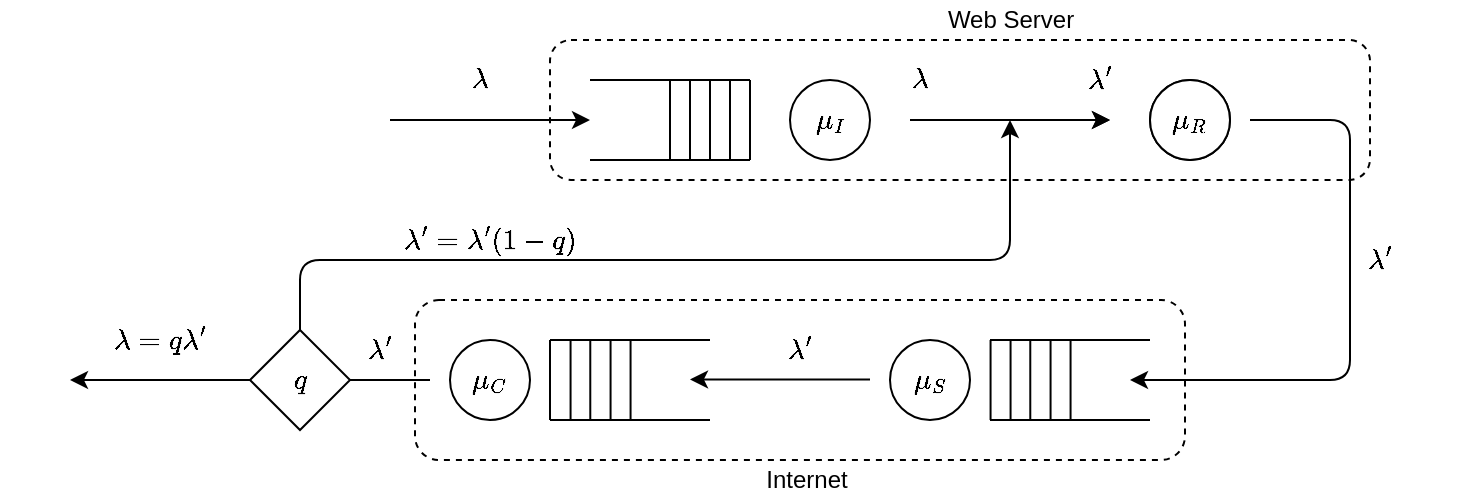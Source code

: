 <mxfile version="14.0.1" type="device"><diagram id="vYRFIxQ-nXcWOKgPtsSW" name="Page-1"><mxGraphModel dx="1641" dy="377" grid="1" gridSize="10" guides="1" tooltips="1" connect="1" arrows="1" fold="1" page="1" pageScale="1" pageWidth="850" pageHeight="1100" math="1" shadow="0"><root><mxCell id="0"/><mxCell id="1" parent="0"/><mxCell id="eBjuXBC8ixiR-WUjIr7Y-3" value="" style="endArrow=none;html=1;" parent="1" edge="1"><mxGeometry width="50" height="50" relative="1" as="geometry"><mxPoint x="200" y="150" as="sourcePoint"/><mxPoint x="280" y="150" as="targetPoint"/></mxGeometry></mxCell><mxCell id="eBjuXBC8ixiR-WUjIr7Y-4" value="" style="endArrow=none;html=1;" parent="1" edge="1"><mxGeometry width="50" height="50" relative="1" as="geometry"><mxPoint x="200" y="150" as="sourcePoint"/><mxPoint x="280" y="150" as="targetPoint"/></mxGeometry></mxCell><mxCell id="eBjuXBC8ixiR-WUjIr7Y-5" value="" style="endArrow=none;html=1;" parent="1" edge="1"><mxGeometry width="50" height="50" relative="1" as="geometry"><mxPoint x="400.28" y="320" as="sourcePoint"/><mxPoint x="400.28" y="280" as="targetPoint"/></mxGeometry></mxCell><mxCell id="eBjuXBC8ixiR-WUjIr7Y-6" value="" style="endArrow=none;html=1;" parent="1" edge="1"><mxGeometry width="50" height="50" relative="1" as="geometry"><mxPoint x="200" y="190" as="sourcePoint"/><mxPoint x="280" y="190" as="targetPoint"/></mxGeometry></mxCell><mxCell id="eBjuXBC8ixiR-WUjIr7Y-7" value="" style="endArrow=none;html=1;" parent="1" edge="1"><mxGeometry width="50" height="50" relative="1" as="geometry"><mxPoint x="280" y="190" as="sourcePoint"/><mxPoint x="280" y="150" as="targetPoint"/></mxGeometry></mxCell><mxCell id="eBjuXBC8ixiR-WUjIr7Y-8" value="" style="endArrow=none;html=1;" parent="1" edge="1"><mxGeometry width="50" height="50" relative="1" as="geometry"><mxPoint x="270" y="190" as="sourcePoint"/><mxPoint x="270" y="150" as="targetPoint"/></mxGeometry></mxCell><mxCell id="eBjuXBC8ixiR-WUjIr7Y-9" value="" style="endArrow=none;html=1;" parent="1" edge="1"><mxGeometry width="50" height="50" relative="1" as="geometry"><mxPoint x="260" y="190" as="sourcePoint"/><mxPoint x="260" y="150" as="targetPoint"/></mxGeometry></mxCell><mxCell id="eBjuXBC8ixiR-WUjIr7Y-10" value="" style="endArrow=none;html=1;" parent="1" edge="1"><mxGeometry width="50" height="50" relative="1" as="geometry"><mxPoint x="250" y="190" as="sourcePoint"/><mxPoint x="250" y="150" as="targetPoint"/></mxGeometry></mxCell><mxCell id="eBjuXBC8ixiR-WUjIr7Y-11" value="" style="ellipse;whiteSpace=wrap;html=1;aspect=fixed;" parent="1" vertex="1"><mxGeometry x="480" y="150" width="40" height="40" as="geometry"/></mxCell><mxCell id="eBjuXBC8ixiR-WUjIr7Y-12" value="S1" style="text;html=1;strokeColor=none;fillColor=none;align=center;verticalAlign=middle;whiteSpace=wrap;rounded=0;" parent="1" vertex="1"><mxGeometry x="300" y="160" width="40" height="20" as="geometry"/></mxCell><mxCell id="eBjuXBC8ixiR-WUjIr7Y-13" value="" style="endArrow=classic;html=1;" parent="1" edge="1"><mxGeometry width="50" height="50" relative="1" as="geometry"><mxPoint x="100" y="170" as="sourcePoint"/><mxPoint x="200" y="170" as="targetPoint"/></mxGeometry></mxCell><mxCell id="eBjuXBC8ixiR-WUjIr7Y-15" value="$$\lambda$$" style="text;html=1;align=center;verticalAlign=middle;resizable=0;points=[];autosize=1;" parent="1" vertex="1"><mxGeometry x="100" y="140" width="90" height="20" as="geometry"/></mxCell><mxCell id="eBjuXBC8ixiR-WUjIr7Y-16" value="" style="endArrow=classic;html=1;" parent="1" edge="1"><mxGeometry width="50" height="50" relative="1" as="geometry"><mxPoint x="360" y="170" as="sourcePoint"/><mxPoint x="460" y="170" as="targetPoint"/></mxGeometry></mxCell><mxCell id="eBjuXBC8ixiR-WUjIr7Y-17" value="$$\lambda$$" style="text;html=1;align=center;verticalAlign=middle;resizable=0;points=[];autosize=1;" parent="1" vertex="1"><mxGeometry x="320" y="140" width="90" height="20" as="geometry"/></mxCell><mxCell id="eBjuXBC8ixiR-WUjIr7Y-19" value="$$\lambda'$$" style="text;html=1;align=center;verticalAlign=middle;resizable=0;points=[];autosize=1;" parent="1" vertex="1"><mxGeometry x="410" y="140" width="90" height="20" as="geometry"/></mxCell><mxCell id="eBjuXBC8ixiR-WUjIr7Y-20" value="S1" style="text;html=1;strokeColor=none;fillColor=none;align=center;verticalAlign=middle;whiteSpace=wrap;rounded=0;" parent="1" vertex="1"><mxGeometry x="300" y="160" width="40" height="20" as="geometry"/></mxCell><mxCell id="eBjuXBC8ixiR-WUjIr7Y-22" value="" style="ellipse;whiteSpace=wrap;html=1;aspect=fixed;" parent="1" vertex="1"><mxGeometry x="300" y="150" width="40" height="40" as="geometry"/></mxCell><mxCell id="eBjuXBC8ixiR-WUjIr7Y-23" value="$$\mu_I$$" style="text;html=1;strokeColor=none;fillColor=none;align=center;verticalAlign=middle;whiteSpace=wrap;rounded=0;" parent="1" vertex="1"><mxGeometry x="300" y="160" width="40" height="20" as="geometry"/></mxCell><mxCell id="eBjuXBC8ixiR-WUjIr7Y-24" value="S2" style="text;html=1;strokeColor=none;fillColor=none;align=center;verticalAlign=middle;whiteSpace=wrap;rounded=0;" parent="1" vertex="1"><mxGeometry x="480" y="160" width="40" height="20" as="geometry"/></mxCell><mxCell id="eBjuXBC8ixiR-WUjIr7Y-25" value="" style="endArrow=none;html=1;" parent="1" edge="1"><mxGeometry width="50" height="50" relative="1" as="geometry"><mxPoint x="400" y="280" as="sourcePoint"/><mxPoint x="480" y="280" as="targetPoint"/></mxGeometry></mxCell><mxCell id="eBjuXBC8ixiR-WUjIr7Y-26" value="" style="endArrow=none;html=1;" parent="1" edge="1"><mxGeometry width="50" height="50" relative="1" as="geometry"><mxPoint x="400" y="280" as="sourcePoint"/><mxPoint x="480" y="280" as="targetPoint"/></mxGeometry></mxCell><mxCell id="eBjuXBC8ixiR-WUjIr7Y-27" value="" style="endArrow=none;html=1;" parent="1" edge="1"><mxGeometry width="50" height="50" relative="1" as="geometry"><mxPoint x="400" y="320" as="sourcePoint"/><mxPoint x="480" y="320" as="targetPoint"/></mxGeometry></mxCell><mxCell id="eBjuXBC8ixiR-WUjIr7Y-28" value="" style="endArrow=none;html=1;" parent="1" edge="1"><mxGeometry width="50" height="50" relative="1" as="geometry"><mxPoint x="440.28" y="320" as="sourcePoint"/><mxPoint x="440.28" y="280" as="targetPoint"/></mxGeometry></mxCell><mxCell id="eBjuXBC8ixiR-WUjIr7Y-29" value="" style="endArrow=none;html=1;" parent="1" edge="1"><mxGeometry width="50" height="50" relative="1" as="geometry"><mxPoint x="430.28" y="320" as="sourcePoint"/><mxPoint x="430.28" y="280" as="targetPoint"/></mxGeometry></mxCell><mxCell id="eBjuXBC8ixiR-WUjIr7Y-30" value="" style="endArrow=none;html=1;" parent="1" edge="1"><mxGeometry width="50" height="50" relative="1" as="geometry"><mxPoint x="420.14" y="320" as="sourcePoint"/><mxPoint x="420.14" y="280" as="targetPoint"/></mxGeometry></mxCell><mxCell id="eBjuXBC8ixiR-WUjIr7Y-31" value="" style="endArrow=none;html=1;" parent="1" edge="1"><mxGeometry width="50" height="50" relative="1" as="geometry"><mxPoint x="410.28" y="320" as="sourcePoint"/><mxPoint x="410.28" y="280" as="targetPoint"/></mxGeometry></mxCell><mxCell id="eBjuXBC8ixiR-WUjIr7Y-32" value="" style="endArrow=classic;html=1;" parent="1" edge="1"><mxGeometry width="50" height="50" relative="1" as="geometry"><mxPoint x="530" y="170" as="sourcePoint"/><mxPoint x="470" y="300" as="targetPoint"/><Array as="points"><mxPoint x="580" y="170"/><mxPoint x="580" y="230"/><mxPoint x="580" y="300"/></Array></mxGeometry></mxCell><mxCell id="eBjuXBC8ixiR-WUjIr7Y-33" value="$$\lambda'$$" style="text;html=1;align=center;verticalAlign=middle;resizable=0;points=[];autosize=1;" parent="1" vertex="1"><mxGeometry x="550" y="230" width="90" height="20" as="geometry"/></mxCell><mxCell id="eBjuXBC8ixiR-WUjIr7Y-35" value="" style="ellipse;whiteSpace=wrap;html=1;aspect=fixed;" parent="1" vertex="1"><mxGeometry x="480" y="150" width="40" height="40" as="geometry"/></mxCell><mxCell id="eBjuXBC8ixiR-WUjIr7Y-36" value="&lt;div&gt;$$\mu_R$$&lt;/div&gt;" style="text;html=1;strokeColor=none;fillColor=none;align=center;verticalAlign=middle;whiteSpace=wrap;rounded=0;" parent="1" vertex="1"><mxGeometry x="480" y="160" width="40" height="20" as="geometry"/></mxCell><mxCell id="eBjuXBC8ixiR-WUjIr7Y-37" value="" style="ellipse;whiteSpace=wrap;html=1;aspect=fixed;" parent="1" vertex="1"><mxGeometry x="350" y="280" width="40" height="40" as="geometry"/></mxCell><mxCell id="eBjuXBC8ixiR-WUjIr7Y-38" value="$$\mu_S$$" style="text;html=1;strokeColor=none;fillColor=none;align=center;verticalAlign=middle;whiteSpace=wrap;rounded=0;" parent="1" vertex="1"><mxGeometry x="350" y="290" width="40" height="20" as="geometry"/></mxCell><mxCell id="eBjuXBC8ixiR-WUjIr7Y-39" value="" style="endArrow=classic;html=1;" parent="1" edge="1"><mxGeometry width="50" height="50" relative="1" as="geometry"><mxPoint x="360" y="170" as="sourcePoint"/><mxPoint x="460" y="170" as="targetPoint"/></mxGeometry></mxCell><mxCell id="eBjuXBC8ixiR-WUjIr7Y-40" value="" style="endArrow=classic;html=1;" parent="1" edge="1"><mxGeometry width="50" height="50" relative="1" as="geometry"><mxPoint x="340" y="299.71" as="sourcePoint"/><mxPoint x="250" y="299.71" as="targetPoint"/></mxGeometry></mxCell><mxCell id="eBjuXBC8ixiR-WUjIr7Y-41" value="" style="endArrow=none;html=1;" parent="1" edge="1"><mxGeometry width="50" height="50" relative="1" as="geometry"><mxPoint x="240" y="190" as="sourcePoint"/><mxPoint x="240" y="150" as="targetPoint"/></mxGeometry></mxCell><mxCell id="eBjuXBC8ixiR-WUjIr7Y-42" value="" style="ellipse;whiteSpace=wrap;html=1;aspect=fixed;" parent="1" vertex="1"><mxGeometry x="130" y="280" width="40" height="40" as="geometry"/></mxCell><mxCell id="eBjuXBC8ixiR-WUjIr7Y-43" value="$$\mu_C$$" style="text;html=1;strokeColor=none;fillColor=none;align=center;verticalAlign=middle;whiteSpace=wrap;rounded=0;" parent="1" vertex="1"><mxGeometry x="130" y="290" width="40" height="20" as="geometry"/></mxCell><mxCell id="eBjuXBC8ixiR-WUjIr7Y-44" value="" style="endArrow=none;html=1;" parent="1" edge="1"><mxGeometry width="50" height="50" relative="1" as="geometry"><mxPoint x="180.0" y="320" as="sourcePoint"/><mxPoint x="180.0" y="280" as="targetPoint"/></mxGeometry></mxCell><mxCell id="eBjuXBC8ixiR-WUjIr7Y-45" value="" style="endArrow=none;html=1;" parent="1" edge="1"><mxGeometry width="50" height="50" relative="1" as="geometry"><mxPoint x="180.0" y="280" as="sourcePoint"/><mxPoint x="260" y="280" as="targetPoint"/></mxGeometry></mxCell><mxCell id="eBjuXBC8ixiR-WUjIr7Y-46" value="" style="endArrow=none;html=1;" parent="1" edge="1"><mxGeometry width="50" height="50" relative="1" as="geometry"><mxPoint x="180.0" y="280" as="sourcePoint"/><mxPoint x="260" y="280" as="targetPoint"/></mxGeometry></mxCell><mxCell id="eBjuXBC8ixiR-WUjIr7Y-47" value="" style="endArrow=none;html=1;" parent="1" edge="1"><mxGeometry width="50" height="50" relative="1" as="geometry"><mxPoint x="180.0" y="320" as="sourcePoint"/><mxPoint x="260" y="320" as="targetPoint"/></mxGeometry></mxCell><mxCell id="eBjuXBC8ixiR-WUjIr7Y-48" value="" style="endArrow=none;html=1;" parent="1" edge="1"><mxGeometry width="50" height="50" relative="1" as="geometry"><mxPoint x="220.28" y="320" as="sourcePoint"/><mxPoint x="220.28" y="280" as="targetPoint"/></mxGeometry></mxCell><mxCell id="eBjuXBC8ixiR-WUjIr7Y-49" value="" style="endArrow=none;html=1;" parent="1" edge="1"><mxGeometry width="50" height="50" relative="1" as="geometry"><mxPoint x="210.28" y="320" as="sourcePoint"/><mxPoint x="210.28" y="280" as="targetPoint"/></mxGeometry></mxCell><mxCell id="eBjuXBC8ixiR-WUjIr7Y-50" value="" style="endArrow=none;html=1;" parent="1" edge="1"><mxGeometry width="50" height="50" relative="1" as="geometry"><mxPoint x="200.14" y="320" as="sourcePoint"/><mxPoint x="200.14" y="280" as="targetPoint"/></mxGeometry></mxCell><mxCell id="eBjuXBC8ixiR-WUjIr7Y-51" value="" style="endArrow=none;html=1;" parent="1" edge="1"><mxGeometry width="50" height="50" relative="1" as="geometry"><mxPoint x="190.28" y="320" as="sourcePoint"/><mxPoint x="190.28" y="280" as="targetPoint"/></mxGeometry></mxCell><mxCell id="eBjuXBC8ixiR-WUjIr7Y-55" value="$$q$$" style="rhombus;whiteSpace=wrap;html=1;" parent="1" vertex="1"><mxGeometry x="30" y="275" width="50" height="50" as="geometry"/></mxCell><mxCell id="eBjuXBC8ixiR-WUjIr7Y-56" value="" style="endArrow=none;html=1;exitX=1;exitY=0.5;exitDx=0;exitDy=0;" parent="1" source="eBjuXBC8ixiR-WUjIr7Y-55" edge="1"><mxGeometry width="50" height="50" relative="1" as="geometry"><mxPoint x="90" y="380" as="sourcePoint"/><mxPoint x="120" y="300" as="targetPoint"/></mxGeometry></mxCell><mxCell id="eBjuXBC8ixiR-WUjIr7Y-57" value="" style="endArrow=classic;html=1;exitX=0;exitY=0.5;exitDx=0;exitDy=0;" parent="1" source="eBjuXBC8ixiR-WUjIr7Y-55" edge="1"><mxGeometry width="50" height="50" relative="1" as="geometry"><mxPoint x="130" y="310" as="sourcePoint"/><mxPoint x="-60" y="300" as="targetPoint"/></mxGeometry></mxCell><mxCell id="eBjuXBC8ixiR-WUjIr7Y-58" value="" style="endArrow=classic;html=1;exitX=0.5;exitY=0;exitDx=0;exitDy=0;" parent="1" source="eBjuXBC8ixiR-WUjIr7Y-55" edge="1"><mxGeometry width="50" height="50" relative="1" as="geometry"><mxPoint x="210" y="270" as="sourcePoint"/><mxPoint x="410" y="170" as="targetPoint"/><Array as="points"><mxPoint x="55" y="240"/><mxPoint x="410" y="240"/></Array></mxGeometry></mxCell><mxCell id="eBjuXBC8ixiR-WUjIr7Y-59" value="$$\lambda'$$" style="text;html=1;align=center;verticalAlign=middle;resizable=0;points=[];autosize=1;" parent="1" vertex="1"><mxGeometry x="50" y="275" width="90" height="20" as="geometry"/></mxCell><mxCell id="eBjuXBC8ixiR-WUjIr7Y-60" value="$$\lambda' = \lambda'(1 - q)$$" style="text;html=1;align=center;verticalAlign=middle;resizable=0;points=[];autosize=1;" parent="1" vertex="1"><mxGeometry x="60" y="220" width="180" height="20" as="geometry"/></mxCell><mxCell id="eBjuXBC8ixiR-WUjIr7Y-61" value="" style="rounded=1;whiteSpace=wrap;html=1;fillColor=none;dashed=1;" parent="1" vertex="1"><mxGeometry x="180" y="130" width="410" height="70" as="geometry"/></mxCell><mxCell id="eBjuXBC8ixiR-WUjIr7Y-62" value="Web Server" style="text;html=1;align=center;verticalAlign=middle;resizable=0;points=[];autosize=1;" parent="1" vertex="1"><mxGeometry x="370" y="110" width="80" height="20" as="geometry"/></mxCell><mxCell id="eBjuXBC8ixiR-WUjIr7Y-63" value="" style="rounded=1;whiteSpace=wrap;html=1;fillColor=none;dashed=1;" parent="1" vertex="1"><mxGeometry x="112.5" y="260" width="385" height="80" as="geometry"/></mxCell><mxCell id="eBjuXBC8ixiR-WUjIr7Y-64" value="Internet" style="text;html=1;align=center;verticalAlign=middle;resizable=0;points=[];autosize=1;" parent="1" vertex="1"><mxGeometry x="277.5" y="340" width="60" height="20" as="geometry"/></mxCell><mxCell id="eBjuXBC8ixiR-WUjIr7Y-66" value="$$\lambda = q\lambda'$$" style="text;html=1;align=center;verticalAlign=middle;resizable=0;points=[];autosize=1;" parent="1" vertex="1"><mxGeometry x="-95" y="270" width="160" height="20" as="geometry"/></mxCell><mxCell id="eBjuXBC8ixiR-WUjIr7Y-68" value="$$\lambda'$$" style="text;html=1;align=center;verticalAlign=middle;resizable=0;points=[];autosize=1;" parent="1" vertex="1"><mxGeometry x="260" y="275" width="90" height="20" as="geometry"/></mxCell></root></mxGraphModel></diagram></mxfile>